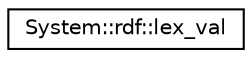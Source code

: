 digraph G
{
  edge [fontname="Helvetica",fontsize="10",labelfontname="Helvetica",labelfontsize="10"];
  node [fontname="Helvetica",fontsize="10",shape=record];
  rankdir="LR";
  Node1 [label="System::rdf::lex_val",height=0.2,width=0.4,color="black", fillcolor="white", style="filled",URL="$struct_system_1_1rdf_1_1lex__val.html"];
}
